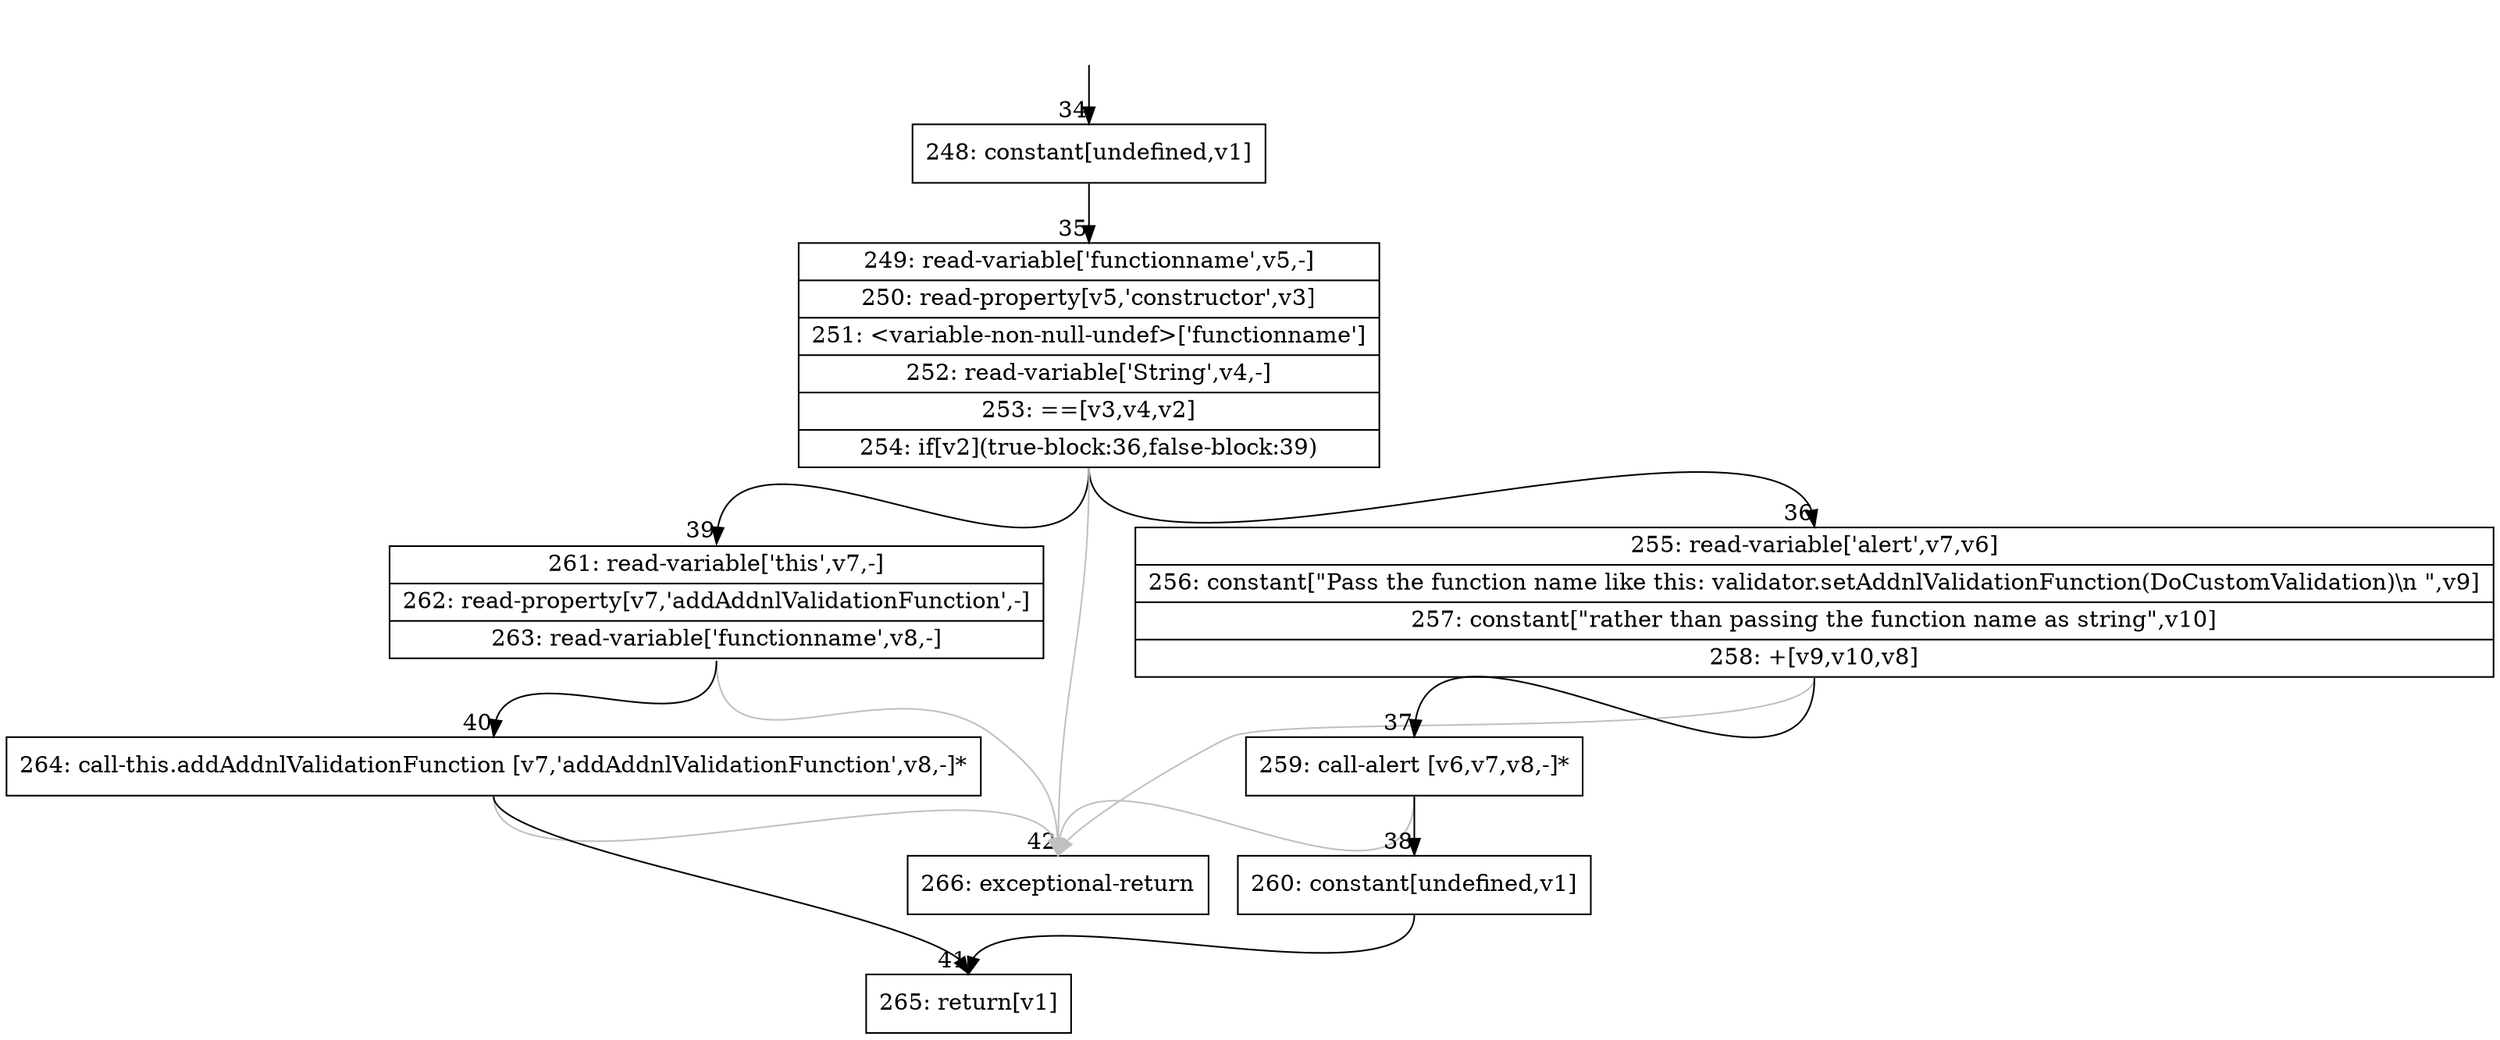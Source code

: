 digraph {
rankdir="TD"
BB_entry4[shape=none,label=""];
BB_entry4 -> BB34 [tailport=s, headport=n, headlabel="    34"]
BB34 [shape=record label="{248: constant[undefined,v1]}" ] 
BB34 -> BB35 [tailport=s, headport=n, headlabel="      35"]
BB35 [shape=record label="{249: read-variable['functionname',v5,-]|250: read-property[v5,'constructor',v3]|251: \<variable-non-null-undef\>['functionname']|252: read-variable['String',v4,-]|253: ==[v3,v4,v2]|254: if[v2](true-block:36,false-block:39)}" ] 
BB35 -> BB36 [tailport=s, headport=n, headlabel="      36"]
BB35 -> BB39 [tailport=s, headport=n, headlabel="      39"]
BB35 -> BB42 [tailport=s, headport=n, color=gray, headlabel="      42"]
BB36 [shape=record label="{255: read-variable['alert',v7,v6]|256: constant[\"Pass the function name like this: validator.setAddnlValidationFunction(DoCustomValidation)\\n \",v9]|257: constant[\"rather than passing the function name as string\",v10]|258: +[v9,v10,v8]}" ] 
BB36 -> BB37 [tailport=s, headport=n, headlabel="      37"]
BB36 -> BB42 [tailport=s, headport=n, color=gray]
BB37 [shape=record label="{259: call-alert [v6,v7,v8,-]*}" ] 
BB37 -> BB38 [tailport=s, headport=n, headlabel="      38"]
BB37 -> BB42 [tailport=s, headport=n, color=gray]
BB38 [shape=record label="{260: constant[undefined,v1]}" ] 
BB38 -> BB41 [tailport=s, headport=n, headlabel="      41"]
BB39 [shape=record label="{261: read-variable['this',v7,-]|262: read-property[v7,'addAddnlValidationFunction',-]|263: read-variable['functionname',v8,-]}" ] 
BB39 -> BB40 [tailport=s, headport=n, headlabel="      40"]
BB39 -> BB42 [tailport=s, headport=n, color=gray]
BB40 [shape=record label="{264: call-this.addAddnlValidationFunction [v7,'addAddnlValidationFunction',v8,-]*}" ] 
BB40 -> BB41 [tailport=s, headport=n]
BB40 -> BB42 [tailport=s, headport=n, color=gray]
BB41 [shape=record label="{265: return[v1]}" ] 
BB42 [shape=record label="{266: exceptional-return}" ] 
//#$~ 96
}
